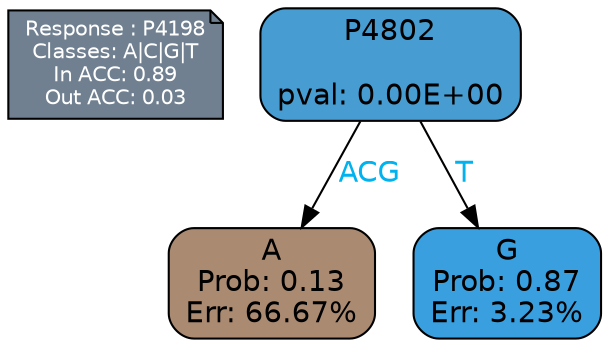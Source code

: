 digraph Tree {
node [shape=box, style="filled, rounded", color="black", fontname=helvetica] ;
graph [ranksep=equally, splines=polylines, bgcolor=transparent, dpi=600] ;
edge [fontname=helvetica] ;
LEGEND [label="Response : P4198
Classes: A|C|G|T
In ACC: 0.89
Out ACC: 0.03
",shape=note,align=left,style=filled,fillcolor="slategray",fontcolor="white",fontsize=10];1 [label="P4802

pval: 0.00E+00", fillcolor="#479cd1"] ;
2 [label="A
Prob: 0.13
Err: 66.67%", fillcolor="#ab8a72"] ;
3 [label="G
Prob: 0.87
Err: 3.23%", fillcolor="#399fdf"] ;
1 -> 2 [label="ACG",fontcolor=deepskyblue2] ;
1 -> 3 [label="T",fontcolor=deepskyblue2] ;
{rank = same; 2;3;}{rank = same; LEGEND;1;}}